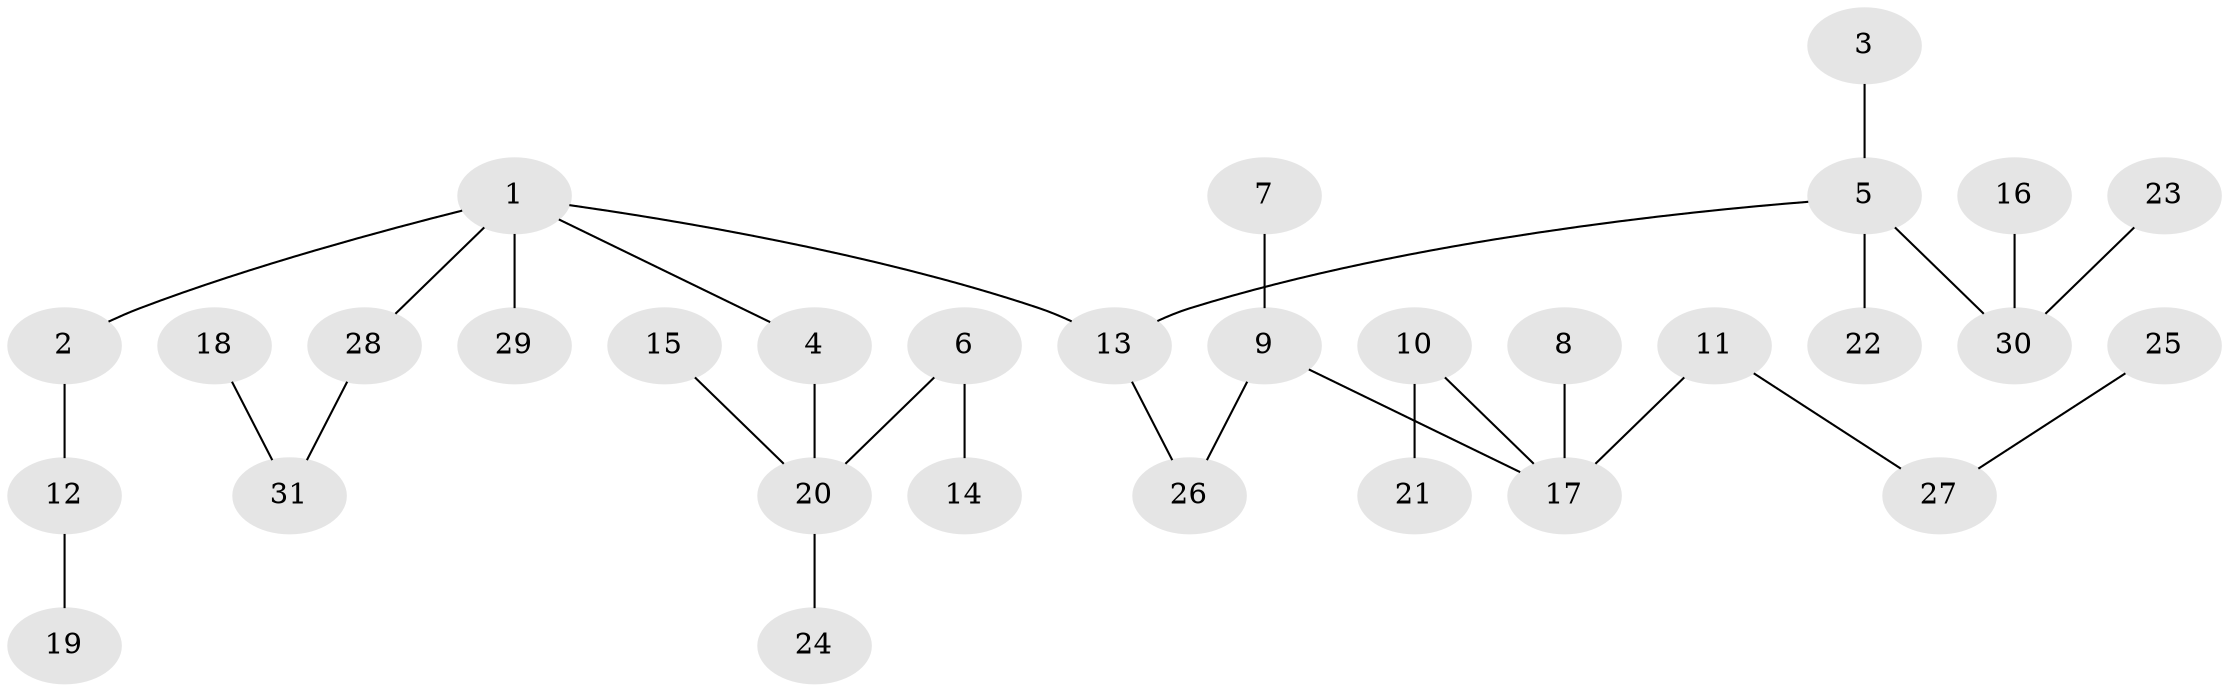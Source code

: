 // original degree distribution, {6: 0.025974025974025976, 5: 0.05194805194805195, 1: 0.5194805194805194, 3: 0.1038961038961039, 2: 0.23376623376623376, 4: 0.06493506493506493}
// Generated by graph-tools (version 1.1) at 2025/37/03/04/25 23:37:16]
// undirected, 31 vertices, 30 edges
graph export_dot {
  node [color=gray90,style=filled];
  1;
  2;
  3;
  4;
  5;
  6;
  7;
  8;
  9;
  10;
  11;
  12;
  13;
  14;
  15;
  16;
  17;
  18;
  19;
  20;
  21;
  22;
  23;
  24;
  25;
  26;
  27;
  28;
  29;
  30;
  31;
  1 -- 2 [weight=1.0];
  1 -- 4 [weight=1.0];
  1 -- 13 [weight=1.0];
  1 -- 28 [weight=1.0];
  1 -- 29 [weight=1.0];
  2 -- 12 [weight=1.0];
  3 -- 5 [weight=1.0];
  4 -- 20 [weight=1.0];
  5 -- 13 [weight=1.0];
  5 -- 22 [weight=1.0];
  5 -- 30 [weight=1.0];
  6 -- 14 [weight=1.0];
  6 -- 20 [weight=1.0];
  7 -- 9 [weight=1.0];
  8 -- 17 [weight=1.0];
  9 -- 17 [weight=1.0];
  9 -- 26 [weight=1.0];
  10 -- 17 [weight=1.0];
  10 -- 21 [weight=1.0];
  11 -- 17 [weight=1.0];
  11 -- 27 [weight=1.0];
  12 -- 19 [weight=1.0];
  13 -- 26 [weight=1.0];
  15 -- 20 [weight=1.0];
  16 -- 30 [weight=1.0];
  18 -- 31 [weight=1.0];
  20 -- 24 [weight=1.0];
  23 -- 30 [weight=1.0];
  25 -- 27 [weight=1.0];
  28 -- 31 [weight=1.0];
}

